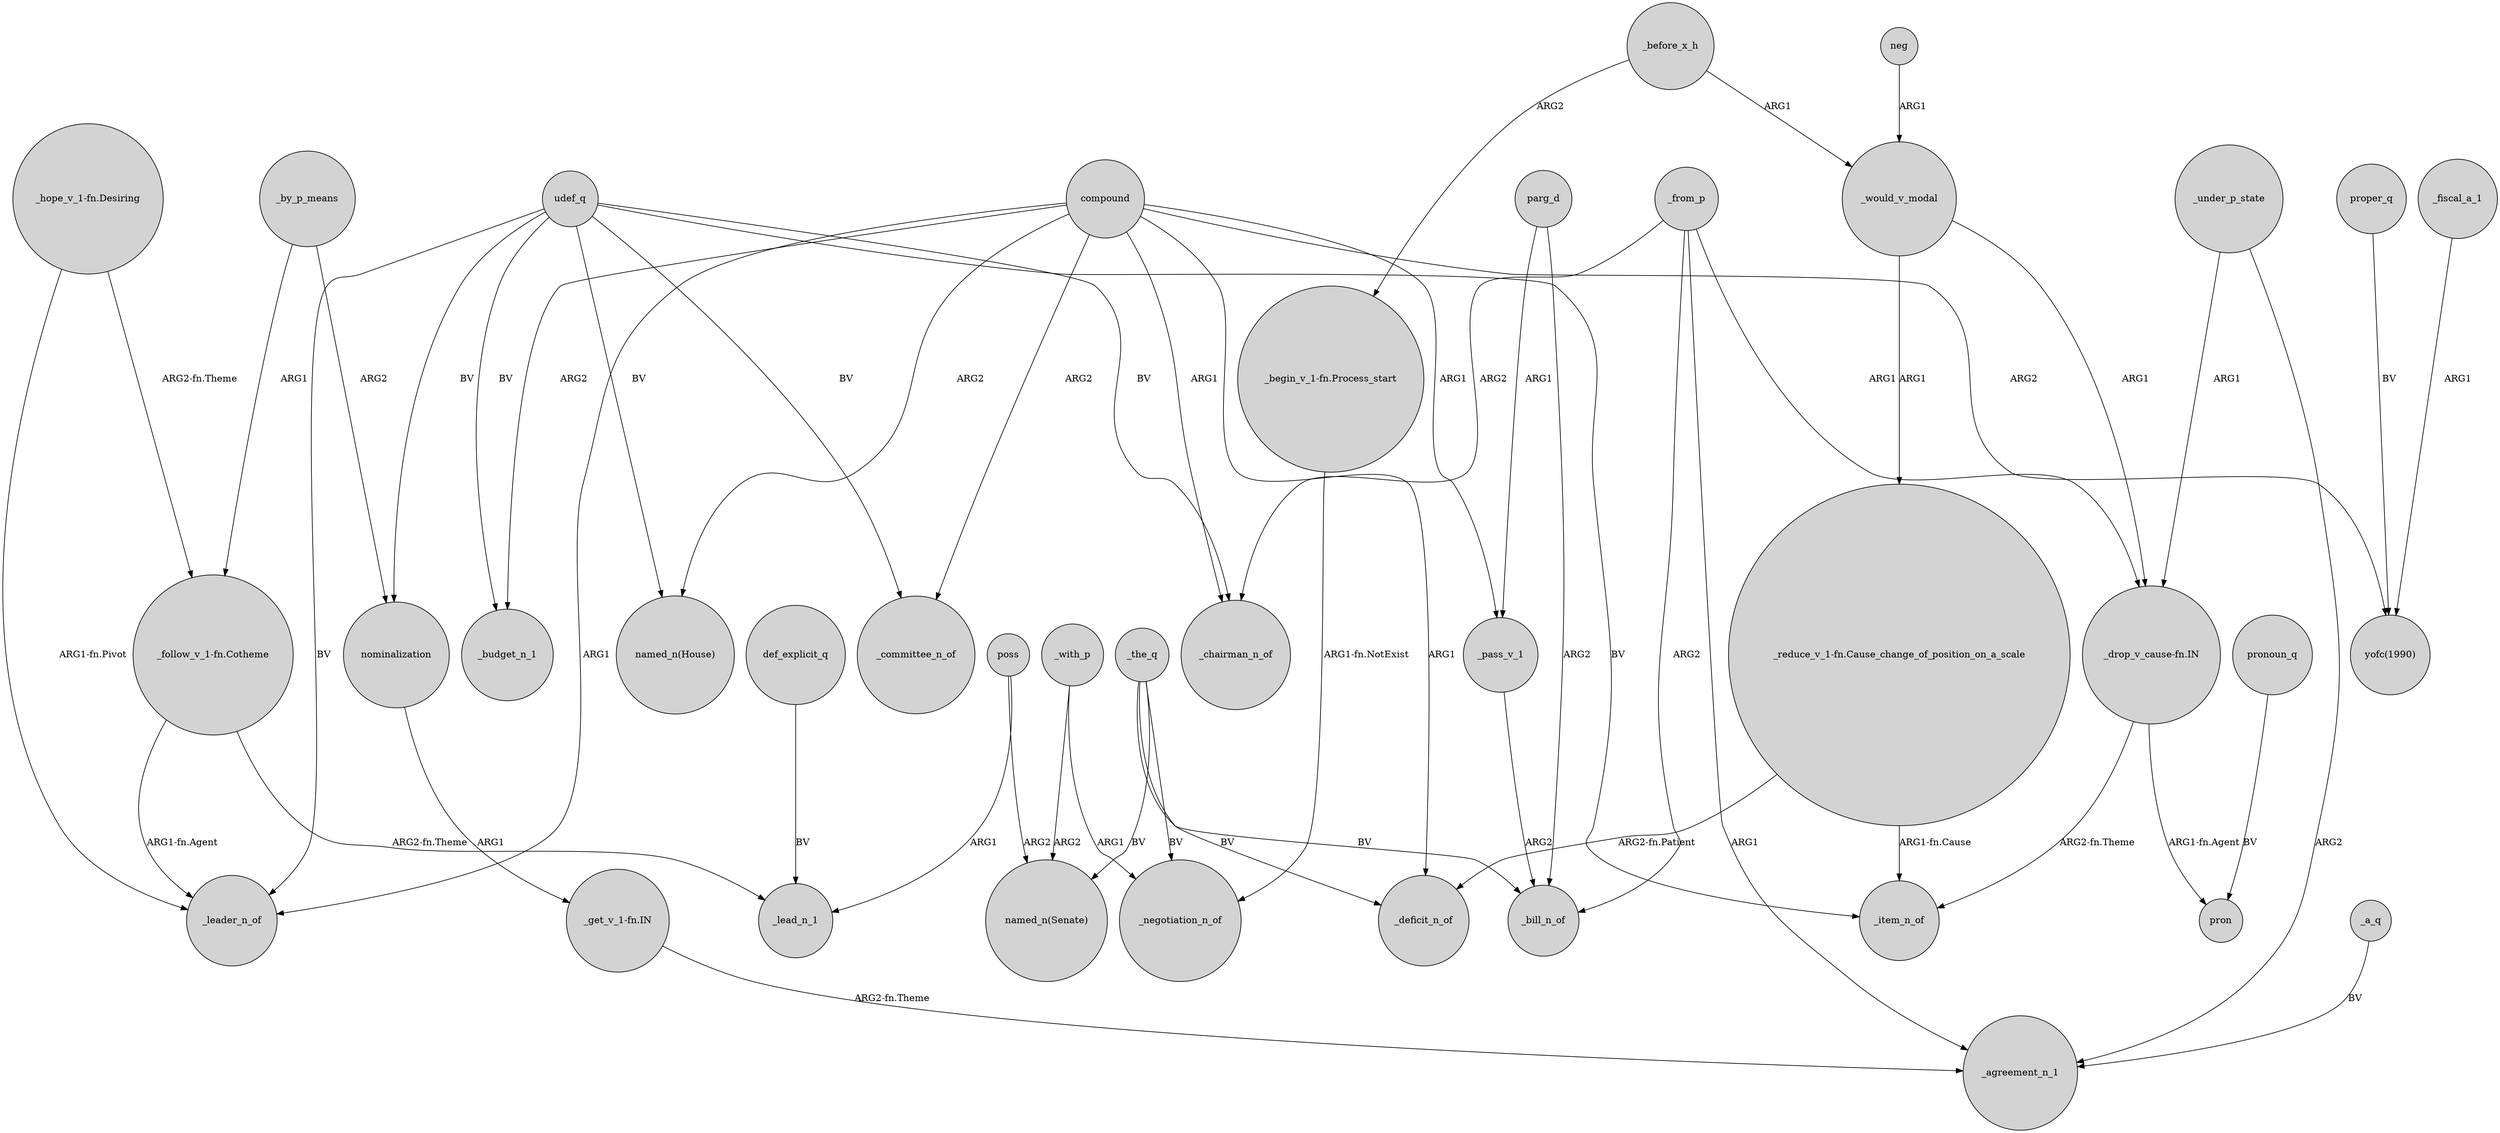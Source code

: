 digraph {
	node [shape=circle style=filled]
	udef_q -> "named_n(House)" [label=BV]
	"_get_v_1-fn.IN" -> _agreement_n_1 [label="ARG2-fn.Theme"]
	_from_p -> _agreement_n_1 [label=ARG1]
	_the_q -> _bill_n_of [label=BV]
	_pass_v_1 -> _bill_n_of [label=ARG2]
	neg -> _would_v_modal [label=ARG1]
	compound -> "yofc(1990)" [label=ARG2]
	_the_q -> _negotiation_n_of [label=BV]
	_with_p -> _negotiation_n_of [label=ARG1]
	"_reduce_v_1-fn.Cause_change_of_position_on_a_scale" -> _deficit_n_of [label="ARG2-fn.Patient"]
	_by_p_means -> nominalization [label=ARG2]
	compound -> _chairman_n_of [label=ARG1]
	_would_v_modal -> "_reduce_v_1-fn.Cause_change_of_position_on_a_scale" [label=ARG1]
	_before_x_h -> "_begin_v_1-fn.Process_start" [label=ARG2]
	_from_p -> _chairman_n_of [label=ARG2]
	"_begin_v_1-fn.Process_start" -> _negotiation_n_of [label="ARG1-fn.NotExist"]
	udef_q -> _committee_n_of [label=BV]
	compound -> _leader_n_of [label=ARG1]
	parg_d -> _pass_v_1 [label=ARG1]
	def_explicit_q -> _lead_n_1 [label=BV]
	"_drop_v_cause-fn.IN" -> _item_n_of [label="ARG2-fn.Theme"]
	_under_p_state -> _agreement_n_1 [label=ARG2]
	_by_p_means -> "_follow_v_1-fn.Cotheme" [label=ARG1]
	"_drop_v_cause-fn.IN" -> pron [label="ARG1-fn.Agent"]
	"_hope_v_1-fn.Desiring" -> "_follow_v_1-fn.Cotheme" [label="ARG2-fn.Theme"]
	proper_q -> "yofc(1990)" [label=BV]
	compound -> _budget_n_1 [label=ARG2]
	udef_q -> _chairman_n_of [label=BV]
	parg_d -> _bill_n_of [label=ARG2]
	_before_x_h -> _would_v_modal [label=ARG1]
	"_follow_v_1-fn.Cotheme" -> _leader_n_of [label="ARG1-fn.Agent"]
	nominalization -> "_get_v_1-fn.IN" [label=ARG1]
	"_follow_v_1-fn.Cotheme" -> _lead_n_1 [label="ARG2-fn.Theme"]
	pronoun_q -> pron [label=BV]
	udef_q -> _item_n_of [label=BV]
	_the_q -> "named_n(Senate)" [label=BV]
	compound -> _committee_n_of [label=ARG2]
	_a_q -> _agreement_n_1 [label=BV]
	compound -> _deficit_n_of [label=ARG1]
	_from_p -> "_drop_v_cause-fn.IN" [label=ARG1]
	poss -> _lead_n_1 [label=ARG1]
	udef_q -> _budget_n_1 [label=BV]
	poss -> "named_n(Senate)" [label=ARG2]
	udef_q -> nominalization [label=BV]
	compound -> "named_n(House)" [label=ARG2]
	"_hope_v_1-fn.Desiring" -> _leader_n_of [label="ARG1-fn.Pivot"]
	_would_v_modal -> "_drop_v_cause-fn.IN" [label=ARG1]
	_from_p -> _bill_n_of [label=ARG2]
	_under_p_state -> "_drop_v_cause-fn.IN" [label=ARG1]
	_the_q -> _deficit_n_of [label=BV]
	_with_p -> "named_n(Senate)" [label=ARG2]
	compound -> _pass_v_1 [label=ARG1]
	_fiscal_a_1 -> "yofc(1990)" [label=ARG1]
	"_reduce_v_1-fn.Cause_change_of_position_on_a_scale" -> _item_n_of [label="ARG1-fn.Cause"]
	udef_q -> _leader_n_of [label=BV]
}
